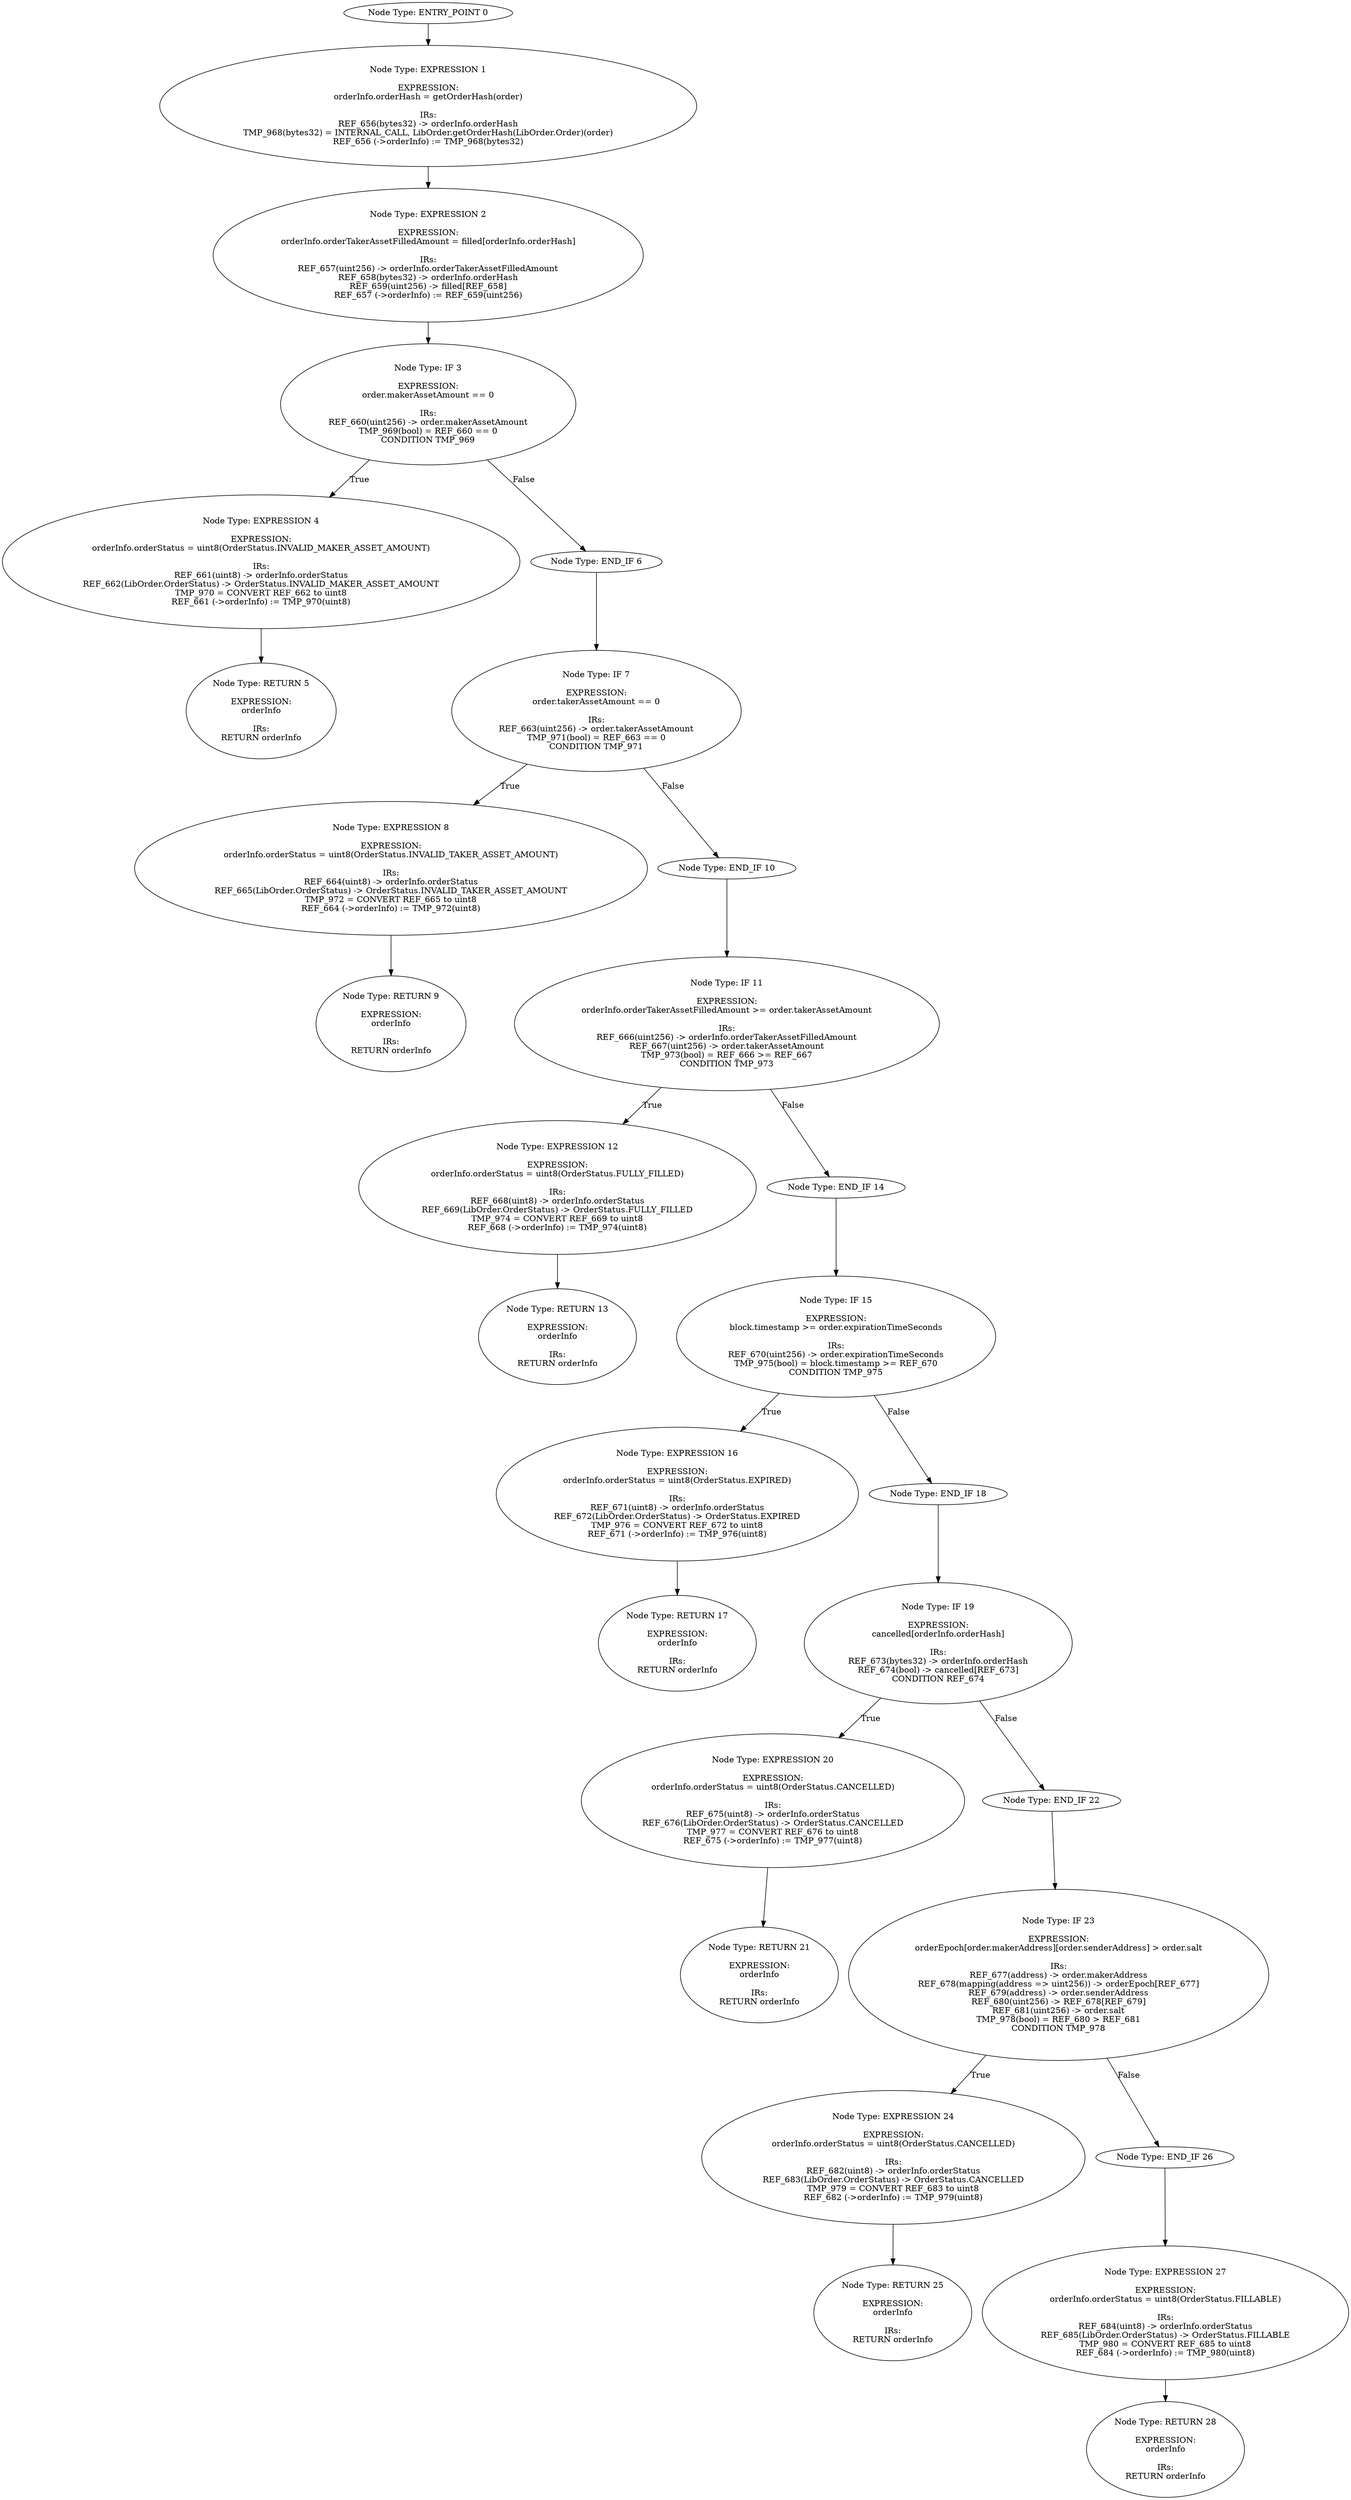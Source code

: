 digraph{
0[label="Node Type: ENTRY_POINT 0
"];
0->1;
1[label="Node Type: EXPRESSION 1

EXPRESSION:
orderInfo.orderHash = getOrderHash(order)

IRs:
REF_656(bytes32) -> orderInfo.orderHash
TMP_968(bytes32) = INTERNAL_CALL, LibOrder.getOrderHash(LibOrder.Order)(order)
REF_656 (->orderInfo) := TMP_968(bytes32)"];
1->2;
2[label="Node Type: EXPRESSION 2

EXPRESSION:
orderInfo.orderTakerAssetFilledAmount = filled[orderInfo.orderHash]

IRs:
REF_657(uint256) -> orderInfo.orderTakerAssetFilledAmount
REF_658(bytes32) -> orderInfo.orderHash
REF_659(uint256) -> filled[REF_658]
REF_657 (->orderInfo) := REF_659(uint256)"];
2->3;
3[label="Node Type: IF 3

EXPRESSION:
order.makerAssetAmount == 0

IRs:
REF_660(uint256) -> order.makerAssetAmount
TMP_969(bool) = REF_660 == 0
CONDITION TMP_969"];
3->4[label="True"];
3->6[label="False"];
4[label="Node Type: EXPRESSION 4

EXPRESSION:
orderInfo.orderStatus = uint8(OrderStatus.INVALID_MAKER_ASSET_AMOUNT)

IRs:
REF_661(uint8) -> orderInfo.orderStatus
REF_662(LibOrder.OrderStatus) -> OrderStatus.INVALID_MAKER_ASSET_AMOUNT
TMP_970 = CONVERT REF_662 to uint8
REF_661 (->orderInfo) := TMP_970(uint8)"];
4->5;
5[label="Node Type: RETURN 5

EXPRESSION:
orderInfo

IRs:
RETURN orderInfo"];
6[label="Node Type: END_IF 6
"];
6->7;
7[label="Node Type: IF 7

EXPRESSION:
order.takerAssetAmount == 0

IRs:
REF_663(uint256) -> order.takerAssetAmount
TMP_971(bool) = REF_663 == 0
CONDITION TMP_971"];
7->8[label="True"];
7->10[label="False"];
8[label="Node Type: EXPRESSION 8

EXPRESSION:
orderInfo.orderStatus = uint8(OrderStatus.INVALID_TAKER_ASSET_AMOUNT)

IRs:
REF_664(uint8) -> orderInfo.orderStatus
REF_665(LibOrder.OrderStatus) -> OrderStatus.INVALID_TAKER_ASSET_AMOUNT
TMP_972 = CONVERT REF_665 to uint8
REF_664 (->orderInfo) := TMP_972(uint8)"];
8->9;
9[label="Node Type: RETURN 9

EXPRESSION:
orderInfo

IRs:
RETURN orderInfo"];
10[label="Node Type: END_IF 10
"];
10->11;
11[label="Node Type: IF 11

EXPRESSION:
orderInfo.orderTakerAssetFilledAmount >= order.takerAssetAmount

IRs:
REF_666(uint256) -> orderInfo.orderTakerAssetFilledAmount
REF_667(uint256) -> order.takerAssetAmount
TMP_973(bool) = REF_666 >= REF_667
CONDITION TMP_973"];
11->12[label="True"];
11->14[label="False"];
12[label="Node Type: EXPRESSION 12

EXPRESSION:
orderInfo.orderStatus = uint8(OrderStatus.FULLY_FILLED)

IRs:
REF_668(uint8) -> orderInfo.orderStatus
REF_669(LibOrder.OrderStatus) -> OrderStatus.FULLY_FILLED
TMP_974 = CONVERT REF_669 to uint8
REF_668 (->orderInfo) := TMP_974(uint8)"];
12->13;
13[label="Node Type: RETURN 13

EXPRESSION:
orderInfo

IRs:
RETURN orderInfo"];
14[label="Node Type: END_IF 14
"];
14->15;
15[label="Node Type: IF 15

EXPRESSION:
block.timestamp >= order.expirationTimeSeconds

IRs:
REF_670(uint256) -> order.expirationTimeSeconds
TMP_975(bool) = block.timestamp >= REF_670
CONDITION TMP_975"];
15->16[label="True"];
15->18[label="False"];
16[label="Node Type: EXPRESSION 16

EXPRESSION:
orderInfo.orderStatus = uint8(OrderStatus.EXPIRED)

IRs:
REF_671(uint8) -> orderInfo.orderStatus
REF_672(LibOrder.OrderStatus) -> OrderStatus.EXPIRED
TMP_976 = CONVERT REF_672 to uint8
REF_671 (->orderInfo) := TMP_976(uint8)"];
16->17;
17[label="Node Type: RETURN 17

EXPRESSION:
orderInfo

IRs:
RETURN orderInfo"];
18[label="Node Type: END_IF 18
"];
18->19;
19[label="Node Type: IF 19

EXPRESSION:
cancelled[orderInfo.orderHash]

IRs:
REF_673(bytes32) -> orderInfo.orderHash
REF_674(bool) -> cancelled[REF_673]
CONDITION REF_674"];
19->20[label="True"];
19->22[label="False"];
20[label="Node Type: EXPRESSION 20

EXPRESSION:
orderInfo.orderStatus = uint8(OrderStatus.CANCELLED)

IRs:
REF_675(uint8) -> orderInfo.orderStatus
REF_676(LibOrder.OrderStatus) -> OrderStatus.CANCELLED
TMP_977 = CONVERT REF_676 to uint8
REF_675 (->orderInfo) := TMP_977(uint8)"];
20->21;
21[label="Node Type: RETURN 21

EXPRESSION:
orderInfo

IRs:
RETURN orderInfo"];
22[label="Node Type: END_IF 22
"];
22->23;
23[label="Node Type: IF 23

EXPRESSION:
orderEpoch[order.makerAddress][order.senderAddress] > order.salt

IRs:
REF_677(address) -> order.makerAddress
REF_678(mapping(address => uint256)) -> orderEpoch[REF_677]
REF_679(address) -> order.senderAddress
REF_680(uint256) -> REF_678[REF_679]
REF_681(uint256) -> order.salt
TMP_978(bool) = REF_680 > REF_681
CONDITION TMP_978"];
23->24[label="True"];
23->26[label="False"];
24[label="Node Type: EXPRESSION 24

EXPRESSION:
orderInfo.orderStatus = uint8(OrderStatus.CANCELLED)

IRs:
REF_682(uint8) -> orderInfo.orderStatus
REF_683(LibOrder.OrderStatus) -> OrderStatus.CANCELLED
TMP_979 = CONVERT REF_683 to uint8
REF_682 (->orderInfo) := TMP_979(uint8)"];
24->25;
25[label="Node Type: RETURN 25

EXPRESSION:
orderInfo

IRs:
RETURN orderInfo"];
26[label="Node Type: END_IF 26
"];
26->27;
27[label="Node Type: EXPRESSION 27

EXPRESSION:
orderInfo.orderStatus = uint8(OrderStatus.FILLABLE)

IRs:
REF_684(uint8) -> orderInfo.orderStatus
REF_685(LibOrder.OrderStatus) -> OrderStatus.FILLABLE
TMP_980 = CONVERT REF_685 to uint8
REF_684 (->orderInfo) := TMP_980(uint8)"];
27->28;
28[label="Node Type: RETURN 28

EXPRESSION:
orderInfo

IRs:
RETURN orderInfo"];
}
